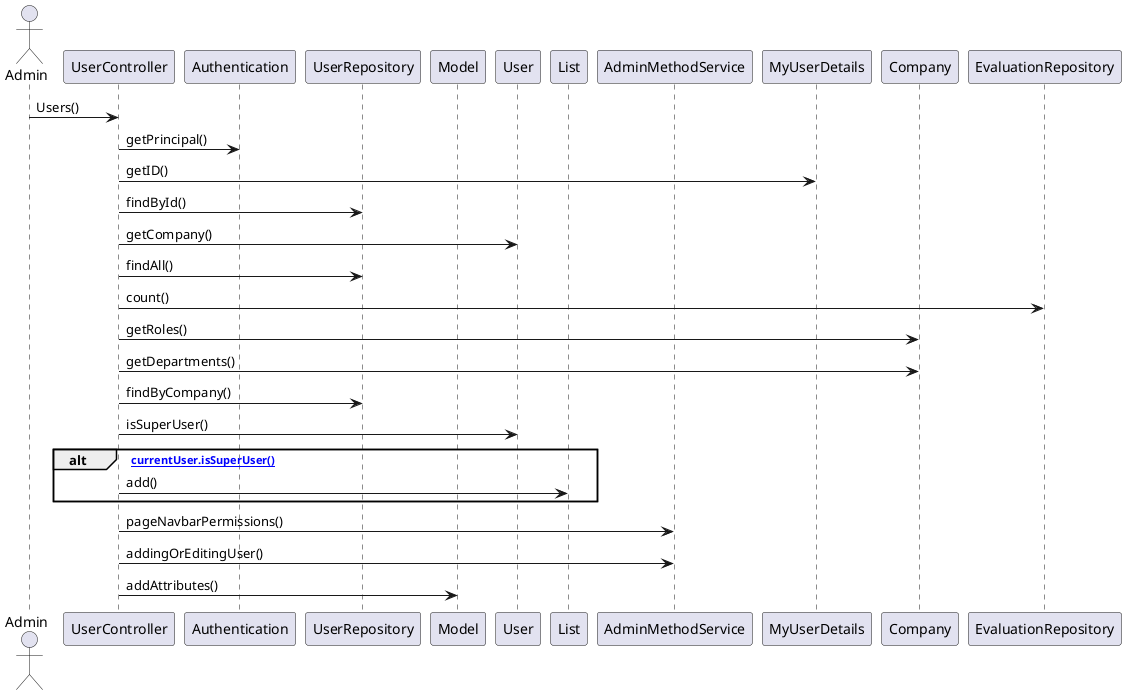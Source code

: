 @startuml SearchUserSequenceDiagram

actor Admin as Admin
participant UserController as UserController
participant Authentication as Authentication
participant UserRepository as UserRepository
participant Model as Model
participant User as User
participant List as List
participant AdminMethodService as AdminMethodService
participant MyUserDetails as MyUserDetails
participant Company as Company
participant EvaluationRepository as EvaluationRepository

Admin -> UserController: Users()
UserController -> Authentication: getPrincipal()
UserController -> MyUserDetails: getID()
UserController -> UserRepository: findById()
UserController -> User: getCompany()
UserController -> UserRepository: findAll()
UserController -> EvaluationRepository: count()
UserController -> Company: getRoles()
UserController -> Company: getDepartments()
UserController -> UserRepository: findByCompany()

UserController -> User: isSuperUser()
alt [currentUser.isSuperUser()]
	UserController -> List: add()
end

UserController -> AdminMethodService: pageNavbarPermissions()
UserController -> AdminMethodService: addingOrEditingUser()
UserController -> Model: addAttributes()


@enduml
